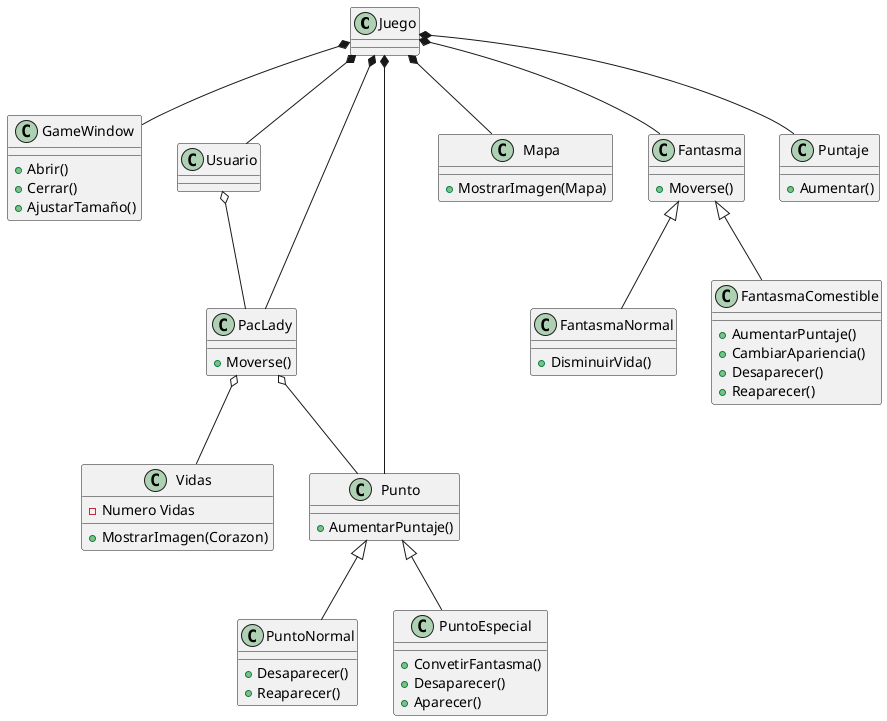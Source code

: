 @startuml diagrama

class Juego
class GameWindow{
    +Abrir()
    +Cerrar()
    +AjustarTamaño()
}
class Usuario
class PacLady{
    +Moverse()
}
class Vidas{
    -Numero Vidas
    + MostrarImagen(Corazon)
}
class Punto{
    +AumentarPuntaje()
}
class PuntoNormal{
    +Desaparecer()
    +Reaparecer()
}
class PuntoEspecial{
    +ConvetirFantasma()
    +Desaparecer()
    +Aparecer()
}
class Mapa{
    +MostrarImagen(Mapa)
}
class Fantasma{
    +Moverse()
}
class FantasmaNormal{
    +DisminuirVida()
}
class FantasmaComestible{
    +AumentarPuntaje()
    +CambiarApariencia()
    +Desaparecer()
    +Reaparecer()
}
class Puntaje{
    +Aumentar()
}

Juego *-- Usuario
Juego *-- GameWindow
Juego *-- Puntaje
Juego *-- PacLady
Juego *-- Punto
Juego *-- Mapa
Punto <|-- PuntoNormal 
Punto <|-- PuntoEspecial
Juego *-- Fantasma
Fantasma <|-- FantasmaComestible
Fantasma <|-- FantasmaNormal
Usuario o-- PacLady
PacLady o-- Punto
PacLady o-- Vidas

@enduml